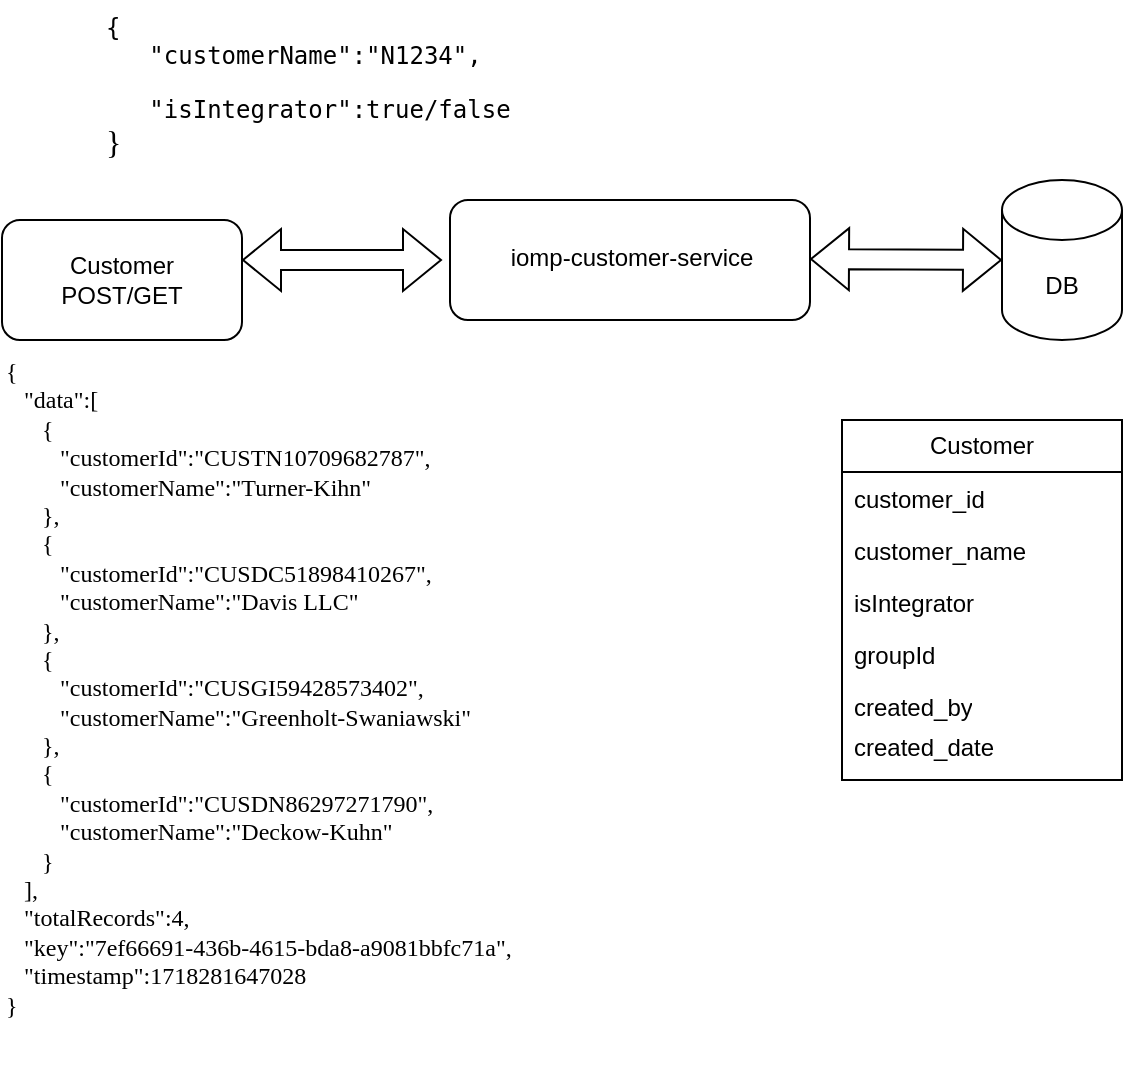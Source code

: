 <mxfile version="24.6.4" type="github">
  <diagram name="Page-1" id="BYTXbC25DRY8ZI2Z7DPX">
    <mxGraphModel dx="1026" dy="573" grid="1" gridSize="10" guides="1" tooltips="1" connect="1" arrows="1" fold="1" page="1" pageScale="1" pageWidth="827" pageHeight="1169" math="0" shadow="0">
      <root>
        <mxCell id="0" />
        <mxCell id="1" parent="0" />
        <mxCell id="M__pvSeYkyBA2umGWvLx-5" value="&lt;div&gt;Customer&lt;/div&gt;&lt;div&gt;POST/GET&lt;/div&gt;" style="rounded=1;whiteSpace=wrap;html=1;" parent="1" vertex="1">
          <mxGeometry x="100" y="300" width="120" height="60" as="geometry" />
        </mxCell>
        <mxCell id="M__pvSeYkyBA2umGWvLx-6" value="" style="rounded=1;whiteSpace=wrap;html=1;" parent="1" vertex="1">
          <mxGeometry x="324" y="290" width="180" height="60" as="geometry" />
        </mxCell>
        <mxCell id="M__pvSeYkyBA2umGWvLx-7" value="iomp-customer-service" style="text;html=1;align=center;verticalAlign=middle;whiteSpace=wrap;rounded=0;" parent="1" vertex="1">
          <mxGeometry x="350" y="307.5" width="130" height="22.5" as="geometry" />
        </mxCell>
        <mxCell id="M__pvSeYkyBA2umGWvLx-13" value="" style="shape=flexArrow;endArrow=classic;startArrow=classic;html=1;rounded=0;" parent="1" edge="1">
          <mxGeometry width="100" height="100" relative="1" as="geometry">
            <mxPoint x="220" y="320" as="sourcePoint" />
            <mxPoint x="320" y="320" as="targetPoint" />
          </mxGeometry>
        </mxCell>
        <mxCell id="M__pvSeYkyBA2umGWvLx-14" value="" style="shape=flexArrow;endArrow=classic;startArrow=classic;html=1;rounded=0;" parent="1" edge="1">
          <mxGeometry width="100" height="100" relative="1" as="geometry">
            <mxPoint x="504" y="319.5" as="sourcePoint" />
            <mxPoint x="600" y="320" as="targetPoint" />
          </mxGeometry>
        </mxCell>
        <mxCell id="M__pvSeYkyBA2umGWvLx-25" value="DB" style="shape=cylinder3;whiteSpace=wrap;html=1;boundedLbl=1;backgroundOutline=1;size=15;" parent="1" vertex="1">
          <mxGeometry x="600" y="280" width="60" height="80" as="geometry" />
        </mxCell>
        <mxCell id="M__pvSeYkyBA2umGWvLx-46" value="&lt;pre style=&quot;margin-top: 0px;&quot;&gt;{&lt;br&gt;   &quot;customerName&quot;:&quot;N1234&quot;,&lt;/pre&gt;&lt;pre style=&quot;margin-top: 0px;&quot;&gt;   &quot;isIntegrator&quot;:true/false&lt;br&gt;&lt;font size=&quot;3&quot; face=&quot;Lv7snBzfe4WO6jD27K0s&quot;&gt;}&lt;/font&gt;&lt;/pre&gt;" style="text;html=1;whiteSpace=wrap;overflow=hidden;rounded=0;align=left;" parent="1" vertex="1">
          <mxGeometry x="150" y="190" width="280" height="100" as="geometry" />
        </mxCell>
        <mxCell id="eWnXWsVsrv5pQYVKBkyM-1" value="&lt;pre style=&quot;margin-top: 0px;&quot;&gt;&lt;pre&gt;&lt;pre&gt;&lt;pre&gt;&lt;font face=&quot;Verdana&quot;&gt;{&lt;br&gt;&lt;/font&gt;&lt;font face=&quot;Verdana&quot;&gt;   &quot;data&quot;:[&lt;br&gt;&lt;/font&gt;&lt;font face=&quot;Verdana&quot;&gt;      {&lt;br&gt;&lt;/font&gt;&lt;font face=&quot;Verdana&quot;&gt;         &quot;customerId&quot;:&quot;CUSTN10709682787&quot;,&lt;br&gt;&lt;/font&gt;&lt;font face=&quot;Verdana&quot;&gt;         &quot;customerName&quot;:&quot;Turner-Kihn&quot;&lt;br&gt;&lt;/font&gt;&lt;font face=&quot;Verdana&quot;&gt;      },&lt;br&gt;&lt;/font&gt;&lt;font face=&quot;Verdana&quot;&gt;      {&lt;br&gt;&lt;/font&gt;&lt;font face=&quot;Verdana&quot;&gt;         &quot;customerId&quot;:&quot;CUSDC51898410267&quot;,&lt;br&gt;&lt;/font&gt;&lt;font face=&quot;Verdana&quot;&gt;         &quot;customerName&quot;:&quot;Davis LLC&quot;&lt;br&gt;&lt;/font&gt;&lt;font face=&quot;Verdana&quot;&gt;      },&lt;br&gt;&lt;/font&gt;&lt;font face=&quot;Verdana&quot;&gt;      {&lt;br&gt;&lt;/font&gt;&lt;font face=&quot;Verdana&quot;&gt;         &quot;customerId&quot;:&quot;CUSGI59428573402&quot;,&lt;br&gt;&lt;/font&gt;&lt;font face=&quot;Verdana&quot;&gt;         &quot;customerName&quot;:&quot;Greenholt-Swaniawski&quot;&lt;br&gt;&lt;/font&gt;&lt;font face=&quot;Verdana&quot;&gt;      },&lt;br&gt;&lt;/font&gt;&lt;font face=&quot;Verdana&quot;&gt;      {&lt;br&gt;&lt;/font&gt;&lt;font face=&quot;Verdana&quot;&gt;         &quot;customerId&quot;:&quot;CUSDN86297271790&quot;,&lt;br&gt;&lt;/font&gt;&lt;font face=&quot;Verdana&quot;&gt;         &quot;customerName&quot;:&quot;Deckow-Kuhn&quot;&lt;br&gt;&lt;/font&gt;&lt;font face=&quot;Verdana&quot;&gt;      }&lt;br&gt;&lt;/font&gt;&lt;font face=&quot;Verdana&quot;&gt;   ],&lt;br&gt;&lt;/font&gt;&lt;font face=&quot;Verdana&quot;&gt;   &quot;totalRecords&quot;:4,&lt;br&gt;&lt;/font&gt;&lt;font face=&quot;Verdana&quot;&gt;   &quot;key&quot;:&quot;7ef66691-436b-4615-bda8-a9081bbfc71a&quot;,&lt;br&gt;&lt;/font&gt;&lt;font face=&quot;Verdana&quot;&gt;   &quot;timestamp&quot;:1718281647028&lt;br&gt;&lt;/font&gt;&lt;font face=&quot;Verdana&quot;&gt;}&lt;/font&gt;&lt;/pre&gt;&lt;/pre&gt;&lt;/pre&gt;&lt;/pre&gt;" style="text;html=1;whiteSpace=wrap;overflow=hidden;rounded=0;align=left;" parent="1" vertex="1">
          <mxGeometry x="100" y="350" width="290" height="370" as="geometry" />
        </mxCell>
        <mxCell id="U1rFQj1unEnm-weBzI8J-1" value="Customer" style="swimlane;fontStyle=0;childLayout=stackLayout;horizontal=1;startSize=26;fillColor=none;horizontalStack=0;resizeParent=1;resizeParentMax=0;resizeLast=0;collapsible=1;marginBottom=0;whiteSpace=wrap;html=1;" parent="1" vertex="1">
          <mxGeometry x="520" y="400" width="140" height="180" as="geometry" />
        </mxCell>
        <mxCell id="U1rFQj1unEnm-weBzI8J-2" value="customer_id" style="text;strokeColor=none;fillColor=none;align=left;verticalAlign=top;spacingLeft=4;spacingRight=4;overflow=hidden;rotatable=0;points=[[0,0.5],[1,0.5]];portConstraint=eastwest;whiteSpace=wrap;html=1;" parent="U1rFQj1unEnm-weBzI8J-1" vertex="1">
          <mxGeometry y="26" width="140" height="26" as="geometry" />
        </mxCell>
        <mxCell id="U1rFQj1unEnm-weBzI8J-3" value="customer_name" style="text;strokeColor=none;fillColor=none;align=left;verticalAlign=top;spacingLeft=4;spacingRight=4;overflow=hidden;rotatable=0;points=[[0,0.5],[1,0.5]];portConstraint=eastwest;whiteSpace=wrap;html=1;" parent="U1rFQj1unEnm-weBzI8J-1" vertex="1">
          <mxGeometry y="52" width="140" height="26" as="geometry" />
        </mxCell>
        <mxCell id="U1rFQj1unEnm-weBzI8J-4" value="isIntegrator" style="text;strokeColor=none;fillColor=none;align=left;verticalAlign=top;spacingLeft=4;spacingRight=4;overflow=hidden;rotatable=0;points=[[0,0.5],[1,0.5]];portConstraint=eastwest;whiteSpace=wrap;html=1;" parent="U1rFQj1unEnm-weBzI8J-1" vertex="1">
          <mxGeometry y="78" width="140" height="26" as="geometry" />
        </mxCell>
        <mxCell id="U1rFQj1unEnm-weBzI8J-5" value="groupId&lt;div&gt;&lt;br&gt;&lt;/div&gt;" style="text;strokeColor=none;fillColor=none;align=left;verticalAlign=top;spacingLeft=4;spacingRight=4;overflow=hidden;rotatable=0;points=[[0,0.5],[1,0.5]];portConstraint=eastwest;whiteSpace=wrap;html=1;" parent="U1rFQj1unEnm-weBzI8J-1" vertex="1">
          <mxGeometry y="104" width="140" height="26" as="geometry" />
        </mxCell>
        <mxCell id="U1rFQj1unEnm-weBzI8J-6" value="&lt;div&gt;created_by&lt;/div&gt;" style="text;strokeColor=none;fillColor=none;align=left;verticalAlign=top;spacingLeft=4;spacingRight=4;overflow=hidden;rotatable=0;points=[[0,0.5],[1,0.5]];portConstraint=eastwest;whiteSpace=wrap;html=1;" parent="U1rFQj1unEnm-weBzI8J-1" vertex="1">
          <mxGeometry y="130" width="140" height="20" as="geometry" />
        </mxCell>
        <mxCell id="U1rFQj1unEnm-weBzI8J-7" value="&lt;div&gt;created_date&lt;/div&gt;" style="text;strokeColor=none;fillColor=none;align=left;verticalAlign=top;spacingLeft=4;spacingRight=4;overflow=hidden;rotatable=0;points=[[0,0.5],[1,0.5]];portConstraint=eastwest;whiteSpace=wrap;html=1;" parent="U1rFQj1unEnm-weBzI8J-1" vertex="1">
          <mxGeometry y="150" width="140" height="30" as="geometry" />
        </mxCell>
      </root>
    </mxGraphModel>
  </diagram>
</mxfile>

